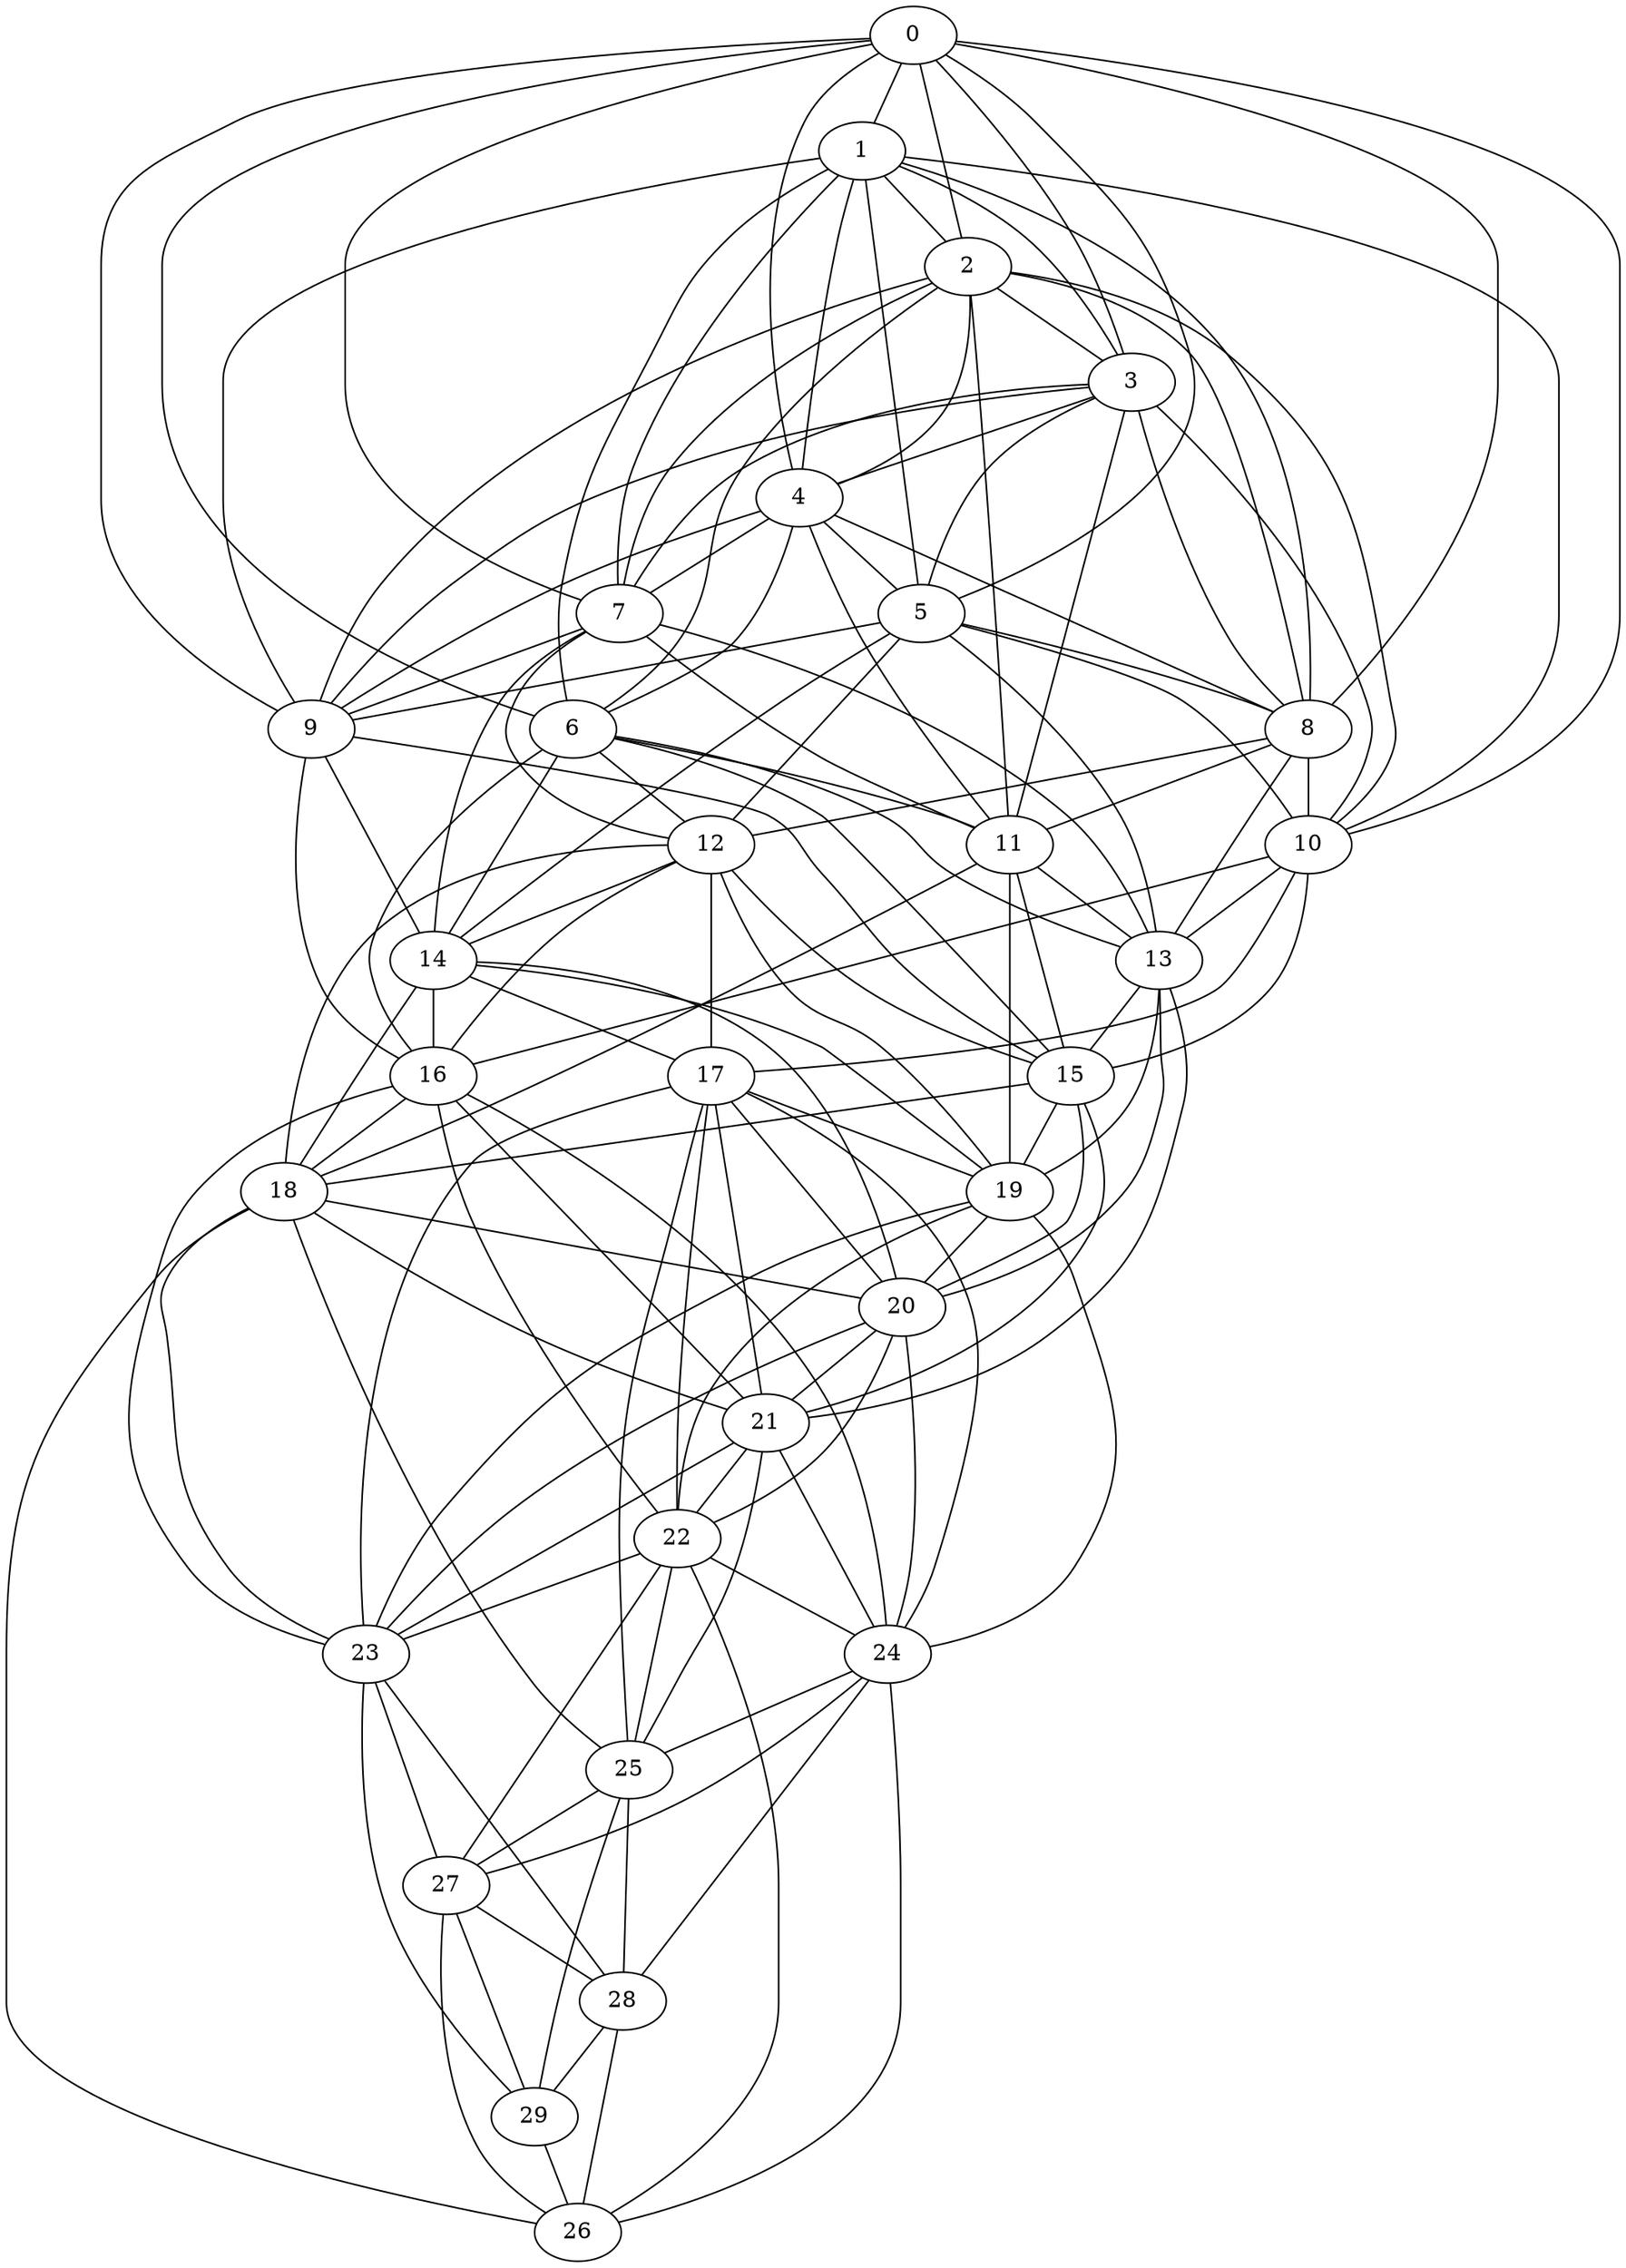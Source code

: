 strict graph G {
0;
1;
2;
3;
4;
5;
6;
7;
8;
9;
10;
11;
12;
13;
14;
15;
16;
17;
18;
19;
20;
21;
22;
23;
24;
25;
26;
27;
28;
29;
0 -- 9;
10 -- 17;
20 -- 23;
2 -- 3;
0 -- 1;
7 -- 12;
26 -- 27;
17 -- 19;
0 -- 3;
8 -- 12;
19 -- 20;
23 -- 27;
25 -- 27;
14 -- 18;
20 -- 22;
24 -- 25;
21 -- 25;
1 -- 2;
7 -- 11;
1 -- 10;
14 -- 19;
1 -- 8;
16 -- 24;
11 -- 13;
11 -- 15;
22 -- 24;
0 -- 5;
6 -- 16;
19 -- 22;
0 -- 8;
24 -- 27;
2 -- 11;
29 -- 26;
0 -- 10;
0 -- 7;
11 -- 18;
24 -- 28;
1 -- 7;
28 -- 26;
3 -- 5;
6 -- 12;
7 -- 13;
3 -- 9;
18 -- 26;
13 -- 15;
5 -- 12;
3 -- 7;
23 -- 28;
2 -- 10;
12 -- 16;
13 -- 20;
6 -- 15;
22 -- 27;
6 -- 14;
25 -- 29;
3 -- 11;
1 -- 9;
15 -- 18;
15 -- 21;
3 -- 10;
8 -- 13;
17 -- 25;
4 -- 9;
9 -- 16;
18 -- 21;
9 -- 14;
5 -- 9;
12 -- 18;
4 -- 8;
12 -- 17;
12 -- 15;
17 -- 23;
16 -- 18;
5 -- 14;
2 -- 4;
27 -- 28;
10 -- 16;
13 -- 19;
24 -- 26;
21 -- 22;
2 -- 7;
21 -- 24;
19 -- 24;
22 -- 23;
5 -- 13;
16 -- 22;
4 -- 5;
14 -- 17;
17 -- 24;
27 -- 29;
1 -- 3;
4 -- 11;
12 -- 19;
10 -- 13;
9 -- 15;
25 -- 28;
15 -- 20;
21 -- 23;
4 -- 6;
6 -- 13;
11 -- 19;
20 -- 21;
0 -- 6;
23 -- 29;
0 -- 2;
3 -- 8;
17 -- 21;
5 -- 8;
4 -- 7;
28 -- 29;
19 -- 23;
12 -- 14;
17 -- 20;
7 -- 9;
1 -- 5;
0 -- 4;
2 -- 6;
5 -- 10;
2 -- 8;
18 -- 20;
7 -- 14;
1 -- 4;
22 -- 25;
2 -- 9;
13 -- 21;
14 -- 16;
15 -- 19;
20 -- 24;
10 -- 15;
22 -- 26;
16 -- 23;
8 -- 10;
17 -- 22;
8 -- 11;
16 -- 21;
14 -- 20;
6 -- 11;
3 -- 4;
18 -- 23;
1 -- 6;
18 -- 25;
}
